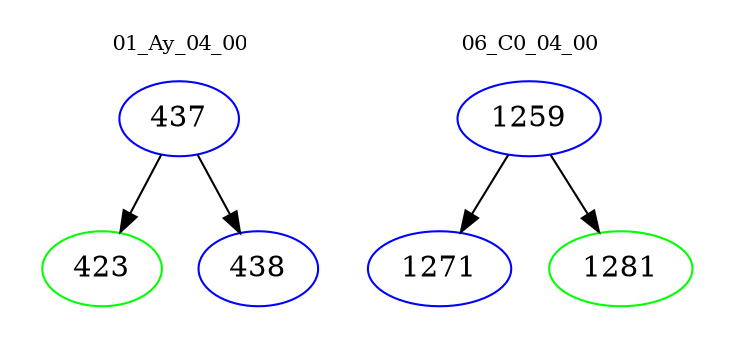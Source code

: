 digraph{
subgraph cluster_0 {
color = white
label = "01_Ay_04_00";
fontsize=10;
T0_437 [label="437", color="blue"]
T0_437 -> T0_423 [color="black"]
T0_423 [label="423", color="green"]
T0_437 -> T0_438 [color="black"]
T0_438 [label="438", color="blue"]
}
subgraph cluster_1 {
color = white
label = "06_C0_04_00";
fontsize=10;
T1_1259 [label="1259", color="blue"]
T1_1259 -> T1_1271 [color="black"]
T1_1271 [label="1271", color="blue"]
T1_1259 -> T1_1281 [color="black"]
T1_1281 [label="1281", color="green"]
}
}
